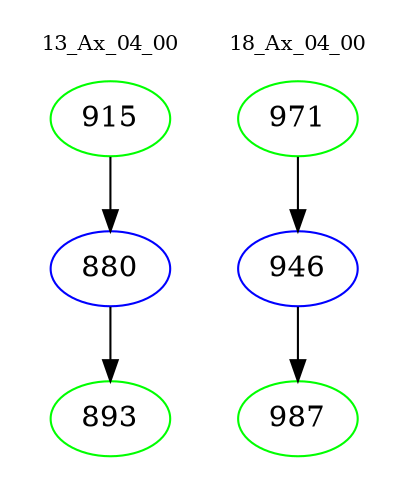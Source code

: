 digraph{
subgraph cluster_0 {
color = white
label = "13_Ax_04_00";
fontsize=10;
T0_915 [label="915", color="green"]
T0_915 -> T0_880 [color="black"]
T0_880 [label="880", color="blue"]
T0_880 -> T0_893 [color="black"]
T0_893 [label="893", color="green"]
}
subgraph cluster_1 {
color = white
label = "18_Ax_04_00";
fontsize=10;
T1_971 [label="971", color="green"]
T1_971 -> T1_946 [color="black"]
T1_946 [label="946", color="blue"]
T1_946 -> T1_987 [color="black"]
T1_987 [label="987", color="green"]
}
}

